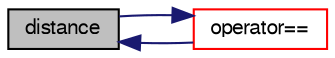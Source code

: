 digraph "distance"
{
  bgcolor="transparent";
  edge [fontname="FreeSans",fontsize="10",labelfontname="FreeSans",labelfontsize="10"];
  node [fontname="FreeSans",fontsize="10",shape=record];
  rankdir="LR";
  Node27 [label="distance",height=0.2,width=0.4,color="black", fillcolor="grey75", style="filled", fontcolor="black"];
  Node27 -> Node28 [dir="back",color="midnightblue",fontsize="10",style="solid",fontname="FreeSans"];
  Node28 [label="operator==",height=0.2,width=0.4,color="red",URL="$a25134.html#a1272c571960f382c95971b2c1969b178"];
  Node28 -> Node27 [dir="back",color="midnightblue",fontsize="10",style="solid",fontname="FreeSans"];
}
